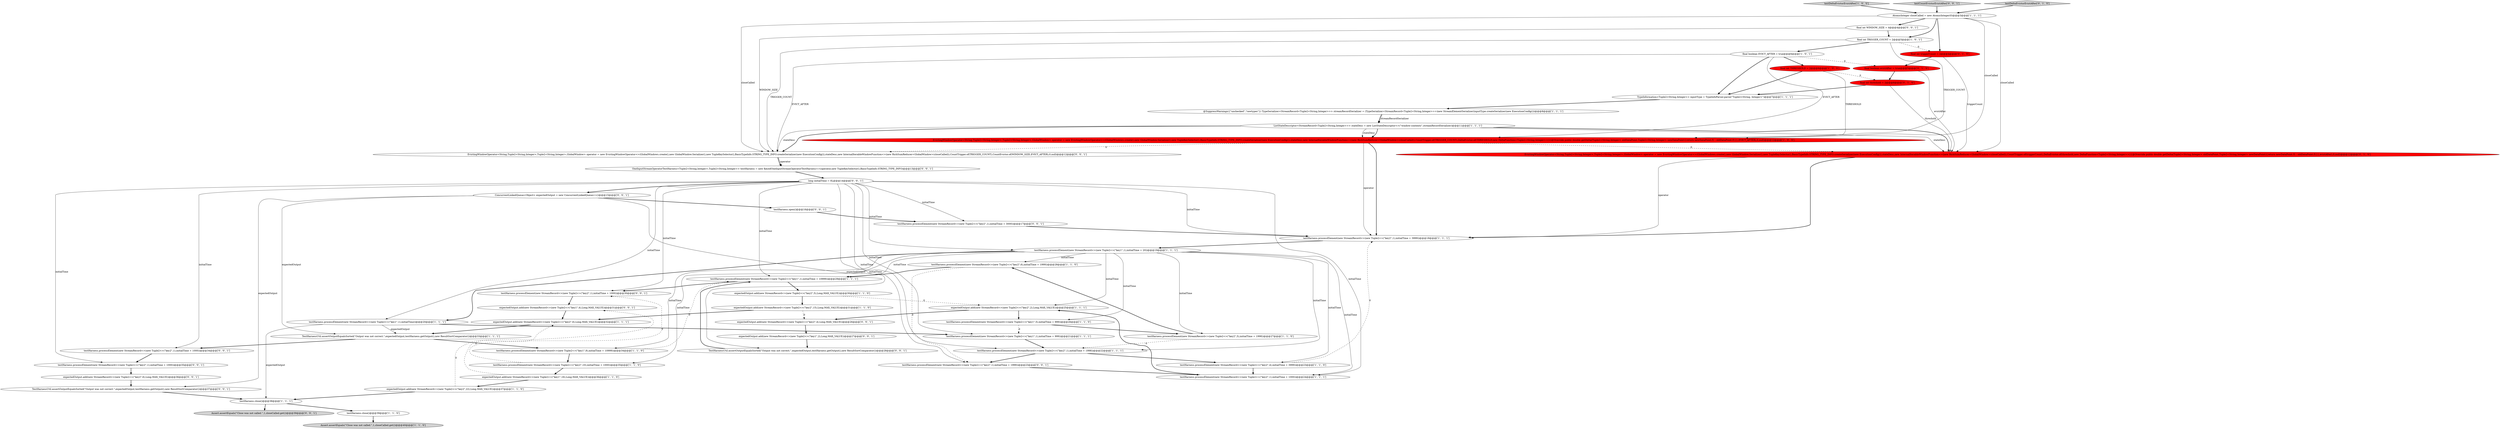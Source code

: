 digraph {
40 [style = filled, label = "EvictingWindowOperator<String,Tuple2<String,Integer>,Tuple2<String,Integer>,GlobalWindow> operator = new EvictingWindowOperator<>(GlobalWindows.create(),new GlobalWindow.Serializer(),new TupleKeySelector(),BasicTypeInfo.STRING_TYPE_INFO.createSerializer(new ExecutionConfig()),stateDesc,new InternalIterableWindowFunction<>(new RichSumReducer<GlobalWindow>(closeCalled)),CountTrigger.of(TRIGGER_COUNT),CountEvictor.of(WINDOW_SIZE,EVICT_AFTER),0,null)@@@12@@@['0', '0', '1']", fillcolor = white, shape = ellipse image = "AAA0AAABBB3BBB"];
9 [style = filled, label = "testHarness.processElement(new StreamRecord<>(new Tuple2<>(\"key2\",6),initialTime + 1999))@@@28@@@['1', '1', '0']", fillcolor = white, shape = ellipse image = "AAA0AAABBB1BBB"];
47 [style = filled, label = "final int WINDOW_SIZE = 4@@@4@@@['0', '0', '1']", fillcolor = white, shape = ellipse image = "AAA0AAABBB3BBB"];
4 [style = filled, label = "AtomicInteger closeCalled = new AtomicInteger(0)@@@3@@@['1', '1', '1']", fillcolor = white, shape = ellipse image = "AAA0AAABBB1BBB"];
50 [style = filled, label = "testHarness.processElement(new StreamRecord<>(new Tuple2<>(\"key2\",1),initialTime + 1000))@@@35@@@['0', '0', '1']", fillcolor = white, shape = ellipse image = "AAA0AAABBB3BBB"];
19 [style = filled, label = "testDeltaEvictorEvictAfter['1', '0', '0']", fillcolor = lightgray, shape = diamond image = "AAA0AAABBB1BBB"];
42 [style = filled, label = "testHarness.processElement(new StreamRecord<>(new Tuple2<>(\"key2\",1),initialTime + 3000))@@@17@@@['0', '0', '1']", fillcolor = white, shape = ellipse image = "AAA0AAABBB3BBB"];
17 [style = filled, label = "expectedOutput.add(new StreamRecord<>(new Tuple2<>(\"key2\",15),Long.MAX_VALUE))@@@31@@@['1', '1', '0']", fillcolor = white, shape = ellipse image = "AAA0AAABBB1BBB"];
15 [style = filled, label = "testHarness.processElement(new StreamRecord<>(new Tuple2<>(\"key1\",1),initialTime + 20))@@@19@@@['1', '1', '1']", fillcolor = white, shape = ellipse image = "AAA0AAABBB1BBB"];
0 [style = filled, label = "testHarness.processElement(new StreamRecord<>(new Tuple2<>(\"key2\",1),initialTime + 1000))@@@24@@@['1', '1', '1']", fillcolor = white, shape = ellipse image = "AAA0AAABBB1BBB"];
10 [style = filled, label = "ListStateDescriptor<StreamRecord<Tuple2<String,Integer>>> stateDesc = new ListStateDescriptor<>(\"window-contents\",streamRecordSerializer)@@@11@@@['1', '1', '1']", fillcolor = white, shape = ellipse image = "AAA0AAABBB1BBB"];
26 [style = filled, label = "final int THRESHOLD = 2@@@6@@@['1', '0', '0']", fillcolor = red, shape = ellipse image = "AAA1AAABBB1BBB"];
12 [style = filled, label = "testHarness.processElement(new StreamRecord<>(new Tuple2<>(\"key2\",5),initialTime + 1998))@@@27@@@['1', '1', '0']", fillcolor = white, shape = ellipse image = "AAA0AAABBB1BBB"];
48 [style = filled, label = "testCountEvictorEvictAfter['0', '0', '1']", fillcolor = lightgray, shape = diamond image = "AAA0AAABBB3BBB"];
37 [style = filled, label = "expectedOutput.add(new StreamRecord<>(new Tuple2<>(\"key2\",4),Long.MAX_VALUE))@@@26@@@['0', '0', '1']", fillcolor = white, shape = ellipse image = "AAA0AAABBB3BBB"];
55 [style = filled, label = "Assert.assertEquals(\"Close was not called.\",1,closeCalled.get())@@@39@@@['0', '0', '1']", fillcolor = lightgray, shape = ellipse image = "AAA0AAABBB3BBB"];
25 [style = filled, label = "expectedOutput.add(new StreamRecord<>(new Tuple2<>(\"key2\",22),Long.MAX_VALUE))@@@37@@@['1', '1', '0']", fillcolor = white, shape = ellipse image = "AAA0AAABBB1BBB"];
46 [style = filled, label = "testHarness.processElement(new StreamRecord<>(new Tuple2<>(\"key2\",1),initialTime + 1000))@@@34@@@['0', '0', '1']", fillcolor = white, shape = ellipse image = "AAA0AAABBB3BBB"];
35 [style = filled, label = "final int threshold = 2@@@6@@@['0', '1', '0']", fillcolor = red, shape = ellipse image = "AAA1AAABBB2BBB"];
44 [style = filled, label = "expectedOutput.add(new StreamRecord<>(new Tuple2<>(\"key1\",4),Long.MAX_VALUE))@@@31@@@['0', '0', '1']", fillcolor = white, shape = ellipse image = "AAA0AAABBB3BBB"];
53 [style = filled, label = "expectedOutput.add(new StreamRecord<>(new Tuple2<>(\"key1\",2),Long.MAX_VALUE))@@@27@@@['0', '0', '1']", fillcolor = white, shape = ellipse image = "AAA0AAABBB3BBB"];
32 [style = filled, label = "final boolean evictAfter = true@@@5@@@['0', '1', '0']", fillcolor = red, shape = ellipse image = "AAA1AAABBB2BBB"];
8 [style = filled, label = "@SuppressWarnings({\"unchecked\",\"rawtypes\"}) TypeSerializer<StreamRecord<Tuple2<String,Integer>>> streamRecordSerializer = (TypeSerializer<StreamRecord<Tuple2<String,Integer>>>)new StreamElementSerializer(inputType.createSerializer(new ExecutionConfig()))@@@8@@@['1', '1', '1']", fillcolor = white, shape = ellipse image = "AAA0AAABBB1BBB"];
13 [style = filled, label = "testHarness.processElement(new StreamRecord<>(new Tuple2<>(\"key1\",1),initialTime + 10999))@@@29@@@['1', '1', '1']", fillcolor = white, shape = ellipse image = "AAA0AAABBB1BBB"];
16 [style = filled, label = "testHarness.processElement(new StreamRecord<>(new Tuple2<>(\"key2\",1),initialTime + 1998))@@@22@@@['1', '1', '1']", fillcolor = white, shape = ellipse image = "AAA0AAABBB1BBB"];
31 [style = filled, label = "expectedOutput.add(new StreamRecord<>(new Tuple2<>(\"key1\",16),Long.MAX_VALUE))@@@36@@@['1', '1', '0']", fillcolor = white, shape = ellipse image = "AAA0AAABBB1BBB"];
3 [style = filled, label = "testHarness.processElement(new StreamRecord<>(new Tuple2<>(\"key1\",1),initialTime))@@@20@@@['1', '1', '1']", fillcolor = white, shape = ellipse image = "AAA0AAABBB1BBB"];
29 [style = filled, label = "Assert.assertEquals(\"Close was not called.\",1,closeCalled.get())@@@40@@@['1', '1', '0']", fillcolor = lightgray, shape = ellipse image = "AAA0AAABBB1BBB"];
45 [style = filled, label = "long initialTime = 0L@@@14@@@['0', '0', '1']", fillcolor = white, shape = ellipse image = "AAA0AAABBB3BBB"];
2 [style = filled, label = "testHarness.processElement(new StreamRecord<>(new Tuple2<>(\"key2\",1),initialTime + 3999))@@@18@@@['1', '1', '1']", fillcolor = white, shape = ellipse image = "AAA0AAABBB1BBB"];
54 [style = filled, label = "testHarness.processElement(new StreamRecord<>(new Tuple2<>(\"key2\",1),initialTime + 1000))@@@30@@@['0', '0', '1']", fillcolor = white, shape = ellipse image = "AAA0AAABBB3BBB"];
43 [style = filled, label = "testHarness.processElement(new StreamRecord<>(new Tuple2<>(\"key2\",1),initialTime + 1999))@@@23@@@['0', '0', '1']", fillcolor = white, shape = ellipse image = "AAA0AAABBB3BBB"];
33 [style = filled, label = "EvictingWindowOperator<String,Tuple2<String,Integer>,Tuple2<String,Integer>,GlobalWindow> operator = new EvictingWindowOperator<>(GlobalWindows.create(),new GlobalWindow.Serializer(),new TupleKeySelector(),BasicTypeInfo.STRING_TYPE_INFO.createSerializer(new ExecutionConfig()),stateDesc,new InternalIterableWindowFunction<>(new RichSumReducer<GlobalWindow>(closeCalled)),CountTrigger.of(triggerCount),DeltaEvictor.of(threshold,new DeltaFunction<Tuple2<String,Integer>>(){@Override public double getDelta(Tuple2<String,Integer> oldDataPoint,Tuple2<String,Integer> newDataPoint){return newDataPoint.f1 - oldDataPoint.f1}},evictAfter),0,null)@@@12@@@['0', '1', '0']", fillcolor = red, shape = ellipse image = "AAA1AAABBB2BBB"];
34 [style = filled, label = "final int triggerCount = 2@@@4@@@['0', '1', '0']", fillcolor = red, shape = ellipse image = "AAA1AAABBB2BBB"];
6 [style = filled, label = "TestHarnessUtil.assertOutputEqualsSorted(\"Output was not correct.\",expectedOutput,testHarness.getOutput(),new ResultSortComparator())@@@33@@@['1', '1', '1']", fillcolor = white, shape = ellipse image = "AAA0AAABBB1BBB"];
21 [style = filled, label = "testHarness.close()@@@39@@@['1', '1', '0']", fillcolor = white, shape = ellipse image = "AAA0AAABBB1BBB"];
23 [style = filled, label = "testHarness.processElement(new StreamRecord<>(new Tuple2<>(\"key2\",4),initialTime + 3999))@@@23@@@['1', '1', '0']", fillcolor = white, shape = ellipse image = "AAA0AAABBB1BBB"];
51 [style = filled, label = "expectedOutput.add(new StreamRecord<>(new Tuple2<>(\"key2\",6),Long.MAX_VALUE))@@@36@@@['0', '0', '1']", fillcolor = white, shape = ellipse image = "AAA0AAABBB3BBB"];
7 [style = filled, label = "testHarness.processElement(new StreamRecord<>(new Tuple2<>(\"key1\",9),initialTime + 10999))@@@34@@@['1', '1', '0']", fillcolor = white, shape = ellipse image = "AAA0AAABBB1BBB"];
36 [style = filled, label = "testDeltaEvictorEvictAfter['0', '1', '0']", fillcolor = lightgray, shape = diamond image = "AAA0AAABBB2BBB"];
20 [style = filled, label = "testHarness.processElement(new StreamRecord<>(new Tuple2<>(\"key1\",1),initialTime + 999))@@@21@@@['1', '1', '1']", fillcolor = white, shape = ellipse image = "AAA0AAABBB1BBB"];
24 [style = filled, label = "TypeInformation<Tuple2<String,Integer>> inputType = TypeInfoParser.parse(\"Tuple2<String, Integer>\")@@@7@@@['1', '1', '1']", fillcolor = white, shape = ellipse image = "AAA0AAABBB1BBB"];
11 [style = filled, label = "expectedOutput.add(new StreamRecord<>(new Tuple2<>(\"key2\",5),Long.MAX_VALUE))@@@30@@@['1', '1', '0']", fillcolor = white, shape = ellipse image = "AAA0AAABBB1BBB"];
52 [style = filled, label = "OneInputStreamOperatorTestHarness<Tuple2<String,Integer>,Tuple2<String,Integer>> testHarness = new KeyedOneInputStreamOperatorTestHarness<>(operator,new TupleKeySelector(),BasicTypeInfo.STRING_TYPE_INFO)@@@13@@@['0', '0', '1']", fillcolor = white, shape = ellipse image = "AAA0AAABBB3BBB"];
30 [style = filled, label = "expectedOutput.add(new StreamRecord<>(new Tuple2<>(\"key2\",2),Long.MAX_VALUE))@@@25@@@['1', '1', '1']", fillcolor = white, shape = ellipse image = "AAA0AAABBB1BBB"];
1 [style = filled, label = "final boolean EVICT_AFTER = true@@@6@@@['1', '0', '1']", fillcolor = white, shape = ellipse image = "AAA0AAABBB1BBB"];
28 [style = filled, label = "testHarness.processElement(new StreamRecord<>(new Tuple2<>(\"key2\",10),initialTime + 1000))@@@35@@@['1', '1', '0']", fillcolor = white, shape = ellipse image = "AAA0AAABBB1BBB"];
49 [style = filled, label = "TestHarnessUtil.assertOutputEqualsSorted(\"Output was not correct.\",expectedOutput,testHarness.getOutput(),new ResultSortComparator())@@@28@@@['0', '0', '1']", fillcolor = white, shape = ellipse image = "AAA0AAABBB3BBB"];
18 [style = filled, label = "EvictingWindowOperator<String,Tuple2<String,Integer>,Tuple2<String,Integer>,GlobalWindow> operator = new EvictingWindowOperator<>(GlobalWindows.create(),new GlobalWindow.Serializer(),new TupleKeySelector(),BasicTypeInfo.STRING_TYPE_INFO.createSerializer(new ExecutionConfig()),stateDesc,new InternalIterableWindowFunction<>(new RichSumReducer<GlobalWindow>(closeCalled)),CountTrigger.of(TRIGGER_COUNT),DeltaEvictor.of(THRESHOLD,new DeltaFunction<Tuple2<String,Integer>>(){@Override public double getDelta(Tuple2<String,Integer> oldDataPoint,Tuple2<String,Integer> newDataPoint){return newDataPoint.f1 - oldDataPoint.f1}},EVICT_AFTER),0,null)@@@12@@@['1', '0', '0']", fillcolor = red, shape = ellipse image = "AAA1AAABBB1BBB"];
41 [style = filled, label = "ConcurrentLinkedQueue<Object> expectedOutput = new ConcurrentLinkedQueue<>()@@@15@@@['0', '0', '1']", fillcolor = white, shape = ellipse image = "AAA0AAABBB3BBB"];
5 [style = filled, label = "expectedOutput.add(new StreamRecord<>(new Tuple2<>(\"key2\",6),Long.MAX_VALUE))@@@32@@@['1', '1', '1']", fillcolor = white, shape = ellipse image = "AAA0AAABBB1BBB"];
38 [style = filled, label = "TestHarnessUtil.assertOutputEqualsSorted(\"Output was not correct.\",expectedOutput,testHarness.getOutput(),new ResultSortComparator())@@@37@@@['0', '0', '1']", fillcolor = white, shape = ellipse image = "AAA0AAABBB3BBB"];
39 [style = filled, label = "testHarness.open()@@@16@@@['0', '0', '1']", fillcolor = white, shape = ellipse image = "AAA0AAABBB3BBB"];
14 [style = filled, label = "final int TRIGGER_COUNT = 2@@@5@@@['1', '0', '1']", fillcolor = white, shape = ellipse image = "AAA0AAABBB1BBB"];
27 [style = filled, label = "testHarness.processElement(new StreamRecord<>(new Tuple2<>(\"key1\",5),initialTime + 999))@@@26@@@['1', '1', '0']", fillcolor = white, shape = ellipse image = "AAA0AAABBB1BBB"];
22 [style = filled, label = "testHarness.close()@@@38@@@['1', '1', '1']", fillcolor = white, shape = ellipse image = "AAA0AAABBB1BBB"];
32->35 [style = bold, label=""];
8->10 [style = bold, label=""];
0->30 [style = bold, label=""];
41->38 [style = solid, label="expectedOutput"];
25->22 [style = bold, label=""];
15->13 [style = solid, label="initialTime"];
48->4 [style = bold, label=""];
34->33 [style = solid, label="triggerCount"];
32->33 [style = solid, label="evictAfter"];
3->22 [style = solid, label="expectedOutput"];
12->9 [style = bold, label=""];
25->5 [style = dashed, label="0"];
15->30 [style = solid, label="initialTime"];
23->2 [style = dashed, label="0"];
37->53 [style = bold, label=""];
20->16 [style = bold, label=""];
15->27 [style = solid, label="initialTime"];
45->15 [style = solid, label="initialTime"];
49->13 [style = bold, label=""];
2->15 [style = bold, label=""];
16->43 [style = bold, label=""];
43->0 [style = bold, label=""];
34->32 [style = bold, label=""];
6->46 [style = bold, label=""];
46->50 [style = bold, label=""];
18->33 [style = dashed, label="0"];
31->44 [style = dashed, label="0"];
45->2 [style = solid, label="initialTime"];
45->41 [style = bold, label=""];
17->5 [style = bold, label=""];
45->42 [style = solid, label="initialTime"];
42->2 [style = bold, label=""];
27->12 [style = bold, label=""];
40->52 [style = bold, label=""];
33->2 [style = solid, label="operator"];
30->27 [style = bold, label=""];
36->4 [style = bold, label=""];
52->45 [style = bold, label=""];
15->9 [style = solid, label="initialTime"];
26->24 [style = bold, label=""];
15->23 [style = solid, label="initialTime"];
13->11 [style = bold, label=""];
45->0 [style = solid, label="initialTime"];
15->28 [style = solid, label="initialTime"];
45->13 [style = solid, label="initialTime"];
21->29 [style = bold, label=""];
5->6 [style = bold, label=""];
8->10 [style = solid, label="streamRecordSerializer"];
54->44 [style = bold, label=""];
35->33 [style = solid, label="threshold"];
45->46 [style = solid, label="initialTime"];
11->17 [style = bold, label=""];
24->8 [style = bold, label=""];
3->6 [style = solid, label="expectedOutput"];
6->7 [style = bold, label=""];
4->47 [style = bold, label=""];
39->42 [style = bold, label=""];
15->0 [style = solid, label="initialTime"];
45->20 [style = solid, label="initialTime"];
10->18 [style = bold, label=""];
18->40 [style = dashed, label="0"];
4->14 [style = bold, label=""];
28->54 [style = dashed, label="0"];
31->25 [style = bold, label=""];
4->33 [style = solid, label="closeCalled"];
10->33 [style = solid, label="stateDesc"];
45->54 [style = solid, label="initialTime"];
28->31 [style = bold, label=""];
13->54 [style = bold, label=""];
22->55 [style = bold, label=""];
26->35 [style = dashed, label="0"];
16->23 [style = bold, label=""];
1->32 [style = dashed, label="0"];
15->3 [style = bold, label=""];
23->0 [style = bold, label=""];
10->40 [style = solid, label="stateDesc"];
35->24 [style = bold, label=""];
9->43 [style = dashed, label="0"];
26->18 [style = solid, label="THRESHOLD"];
1->18 [style = solid, label="EVICT_AFTER"];
7->28 [style = bold, label=""];
15->16 [style = solid, label="initialTime"];
40->52 [style = solid, label="operator"];
45->16 [style = solid, label="initialTime"];
7->13 [style = dashed, label="0"];
10->40 [style = bold, label=""];
18->2 [style = solid, label="operator"];
10->18 [style = solid, label="stateDesc"];
10->33 [style = bold, label=""];
44->5 [style = bold, label=""];
45->3 [style = solid, label="initialTime"];
33->2 [style = bold, label=""];
4->34 [style = bold, label=""];
15->12 [style = solid, label="initialTime"];
27->20 [style = dashed, label="0"];
45->43 [style = solid, label="initialTime"];
14->18 [style = solid, label="TRIGGER_COUNT"];
4->18 [style = solid, label="closeCalled"];
14->40 [style = solid, label="TRIGGER_COUNT"];
14->34 [style = dashed, label="0"];
12->16 [style = dashed, label="0"];
47->40 [style = solid, label="WINDOW_SIZE"];
22->21 [style = bold, label=""];
4->40 [style = solid, label="closeCalled"];
30->37 [style = bold, label=""];
18->2 [style = bold, label=""];
1->26 [style = bold, label=""];
1->40 [style = solid, label="EVICT_AFTER"];
14->1 [style = bold, label=""];
41->49 [style = solid, label="expectedOutput"];
53->49 [style = bold, label=""];
3->20 [style = bold, label=""];
51->38 [style = bold, label=""];
45->50 [style = solid, label="initialTime"];
41->6 [style = solid, label="expectedOutput"];
1->24 [style = bold, label=""];
50->51 [style = bold, label=""];
19->4 [style = bold, label=""];
15->7 [style = solid, label="initialTime"];
17->37 [style = dashed, label="0"];
41->39 [style = bold, label=""];
38->22 [style = bold, label=""];
11->30 [style = dashed, label="0"];
47->14 [style = bold, label=""];
9->13 [style = bold, label=""];
}
